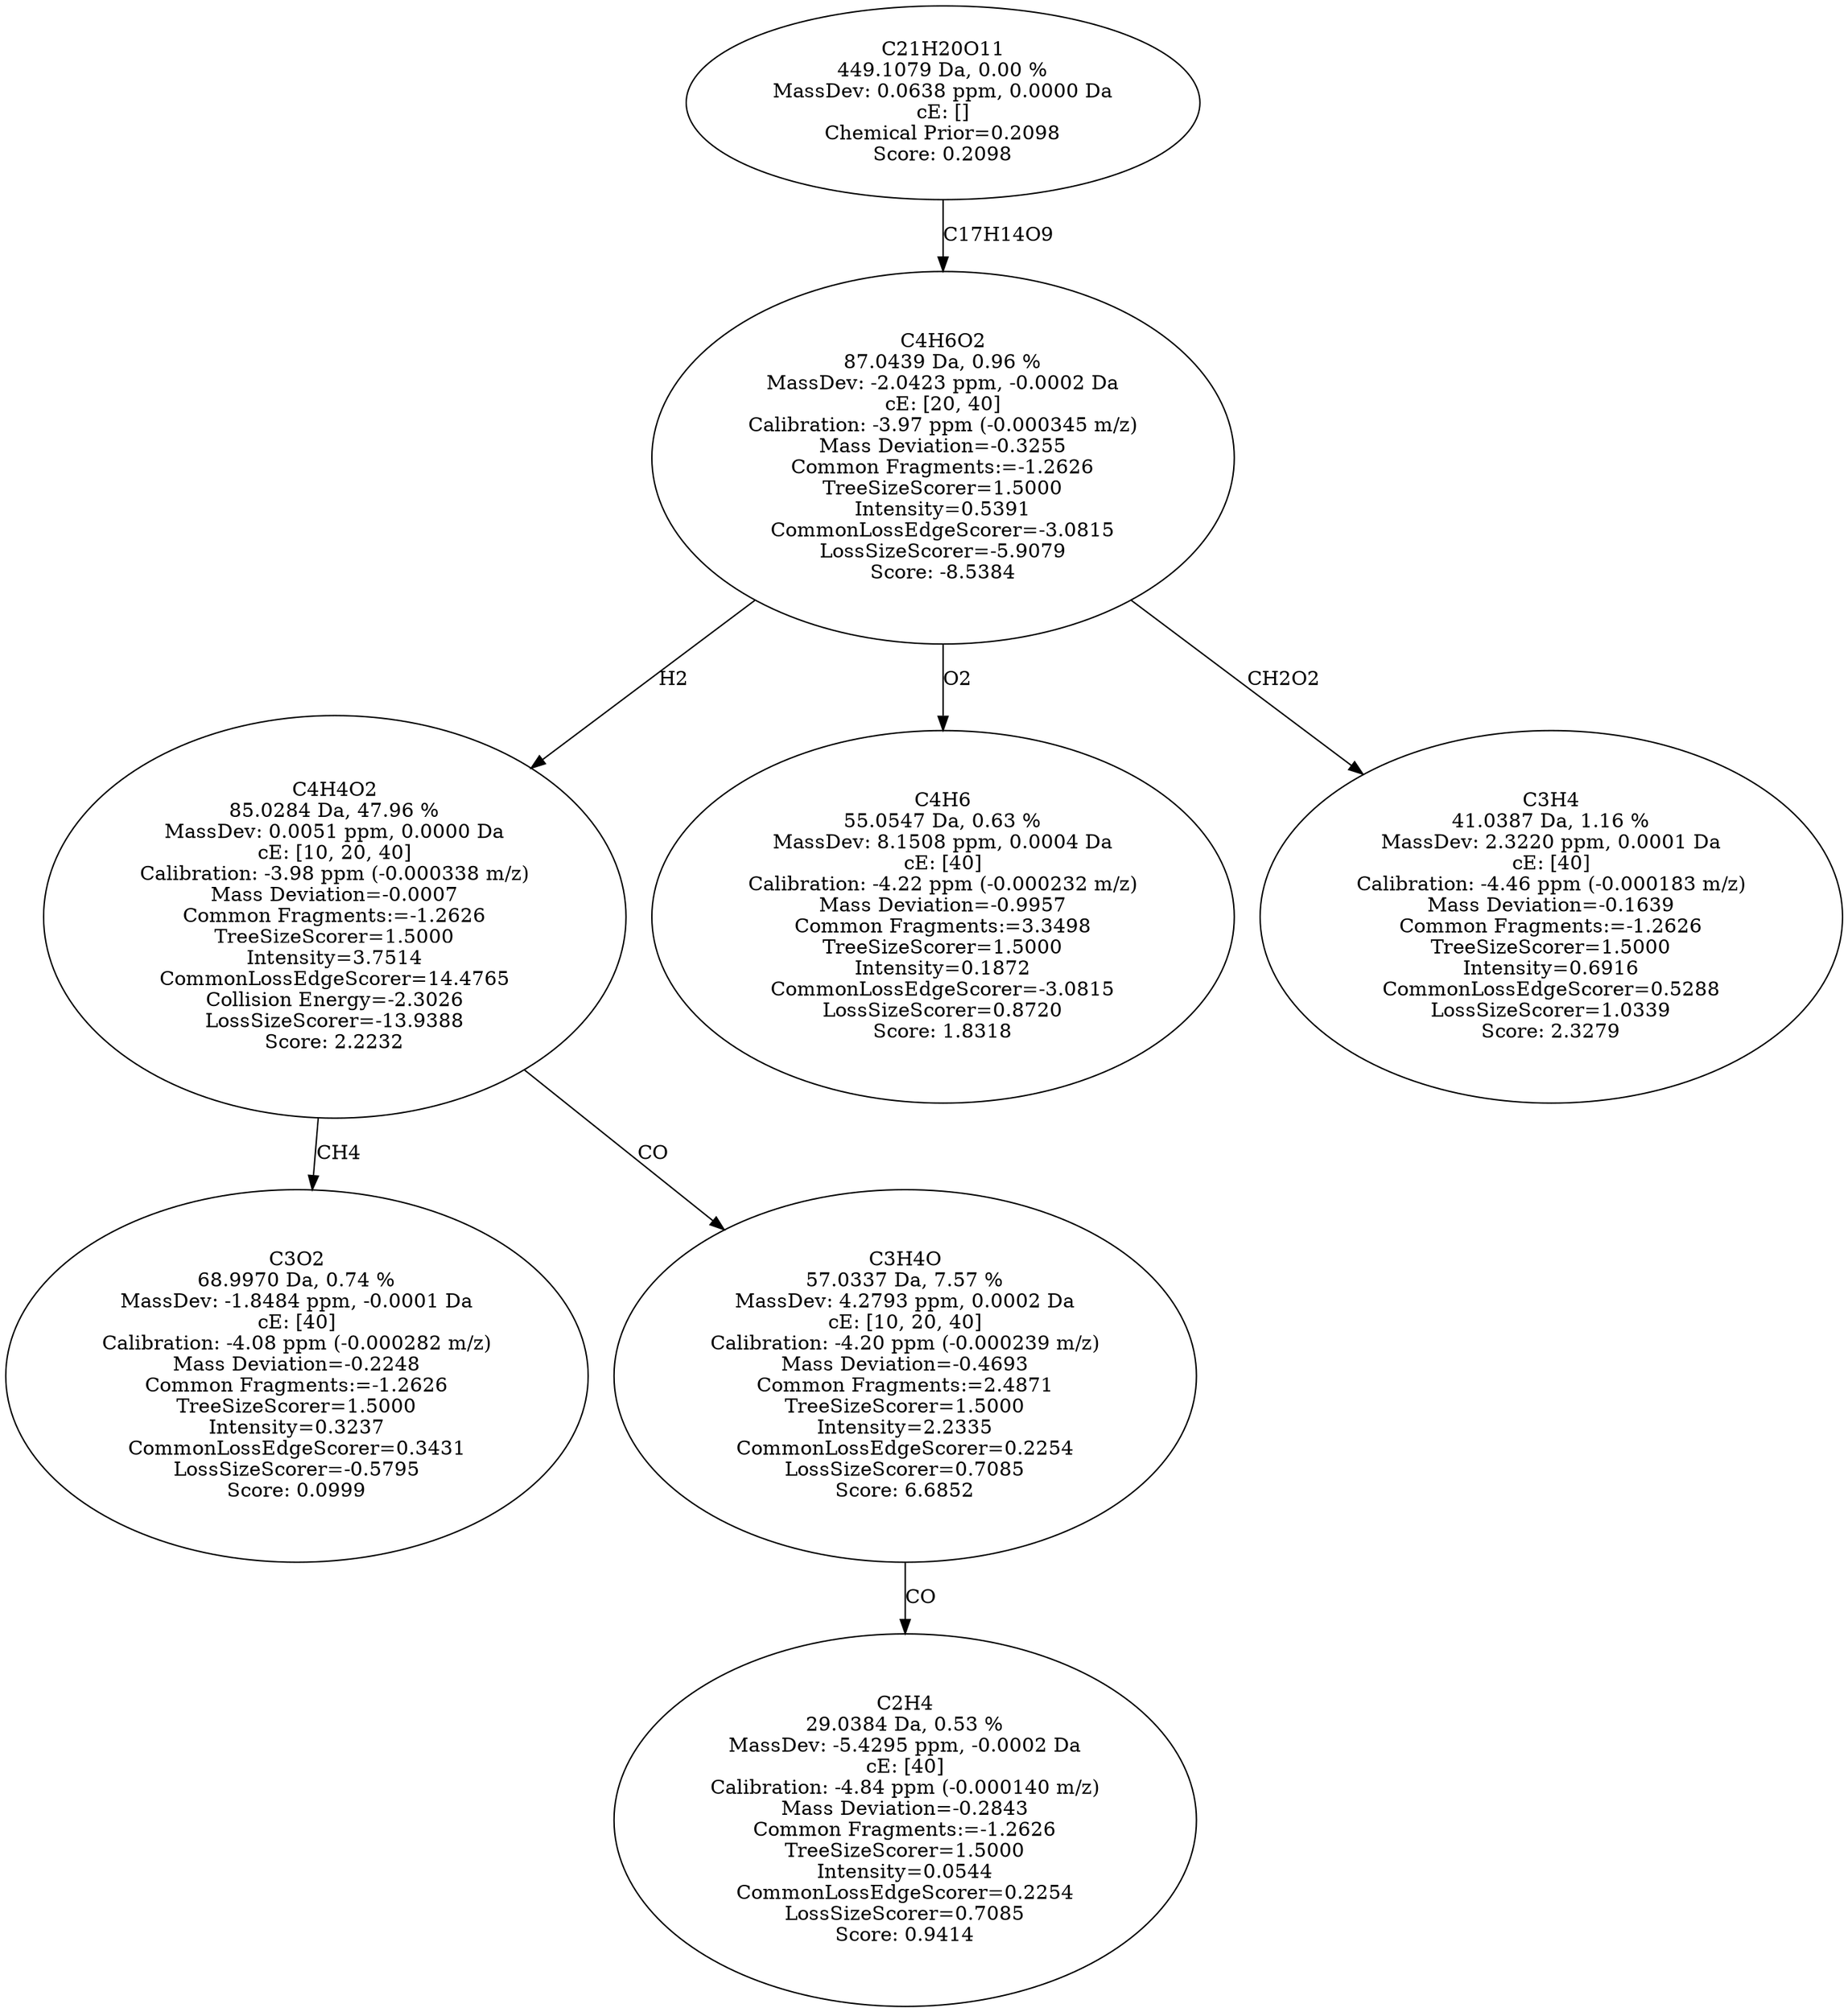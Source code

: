 strict digraph {
v1 [label="C3O2\n68.9970 Da, 0.74 %\nMassDev: -1.8484 ppm, -0.0001 Da\ncE: [40]\nCalibration: -4.08 ppm (-0.000282 m/z)\nMass Deviation=-0.2248\nCommon Fragments:=-1.2626\nTreeSizeScorer=1.5000\nIntensity=0.3237\nCommonLossEdgeScorer=0.3431\nLossSizeScorer=-0.5795\nScore: 0.0999"];
v2 [label="C2H4\n29.0384 Da, 0.53 %\nMassDev: -5.4295 ppm, -0.0002 Da\ncE: [40]\nCalibration: -4.84 ppm (-0.000140 m/z)\nMass Deviation=-0.2843\nCommon Fragments:=-1.2626\nTreeSizeScorer=1.5000\nIntensity=0.0544\nCommonLossEdgeScorer=0.2254\nLossSizeScorer=0.7085\nScore: 0.9414"];
v3 [label="C3H4O\n57.0337 Da, 7.57 %\nMassDev: 4.2793 ppm, 0.0002 Da\ncE: [10, 20, 40]\nCalibration: -4.20 ppm (-0.000239 m/z)\nMass Deviation=-0.4693\nCommon Fragments:=2.4871\nTreeSizeScorer=1.5000\nIntensity=2.2335\nCommonLossEdgeScorer=0.2254\nLossSizeScorer=0.7085\nScore: 6.6852"];
v4 [label="C4H4O2\n85.0284 Da, 47.96 %\nMassDev: 0.0051 ppm, 0.0000 Da\ncE: [10, 20, 40]\nCalibration: -3.98 ppm (-0.000338 m/z)\nMass Deviation=-0.0007\nCommon Fragments:=-1.2626\nTreeSizeScorer=1.5000\nIntensity=3.7514\nCommonLossEdgeScorer=14.4765\nCollision Energy=-2.3026\nLossSizeScorer=-13.9388\nScore: 2.2232"];
v5 [label="C4H6\n55.0547 Da, 0.63 %\nMassDev: 8.1508 ppm, 0.0004 Da\ncE: [40]\nCalibration: -4.22 ppm (-0.000232 m/z)\nMass Deviation=-0.9957\nCommon Fragments:=3.3498\nTreeSizeScorer=1.5000\nIntensity=0.1872\nCommonLossEdgeScorer=-3.0815\nLossSizeScorer=0.8720\nScore: 1.8318"];
v6 [label="C3H4\n41.0387 Da, 1.16 %\nMassDev: 2.3220 ppm, 0.0001 Da\ncE: [40]\nCalibration: -4.46 ppm (-0.000183 m/z)\nMass Deviation=-0.1639\nCommon Fragments:=-1.2626\nTreeSizeScorer=1.5000\nIntensity=0.6916\nCommonLossEdgeScorer=0.5288\nLossSizeScorer=1.0339\nScore: 2.3279"];
v7 [label="C4H6O2\n87.0439 Da, 0.96 %\nMassDev: -2.0423 ppm, -0.0002 Da\ncE: [20, 40]\nCalibration: -3.97 ppm (-0.000345 m/z)\nMass Deviation=-0.3255\nCommon Fragments:=-1.2626\nTreeSizeScorer=1.5000\nIntensity=0.5391\nCommonLossEdgeScorer=-3.0815\nLossSizeScorer=-5.9079\nScore: -8.5384"];
v8 [label="C21H20O11\n449.1079 Da, 0.00 %\nMassDev: 0.0638 ppm, 0.0000 Da\ncE: []\nChemical Prior=0.2098\nScore: 0.2098"];
v4 -> v1 [label="CH4"];
v3 -> v2 [label="CO"];
v4 -> v3 [label="CO"];
v7 -> v4 [label="H2"];
v7 -> v5 [label="O2"];
v7 -> v6 [label="CH2O2"];
v8 -> v7 [label="C17H14O9"];
}
